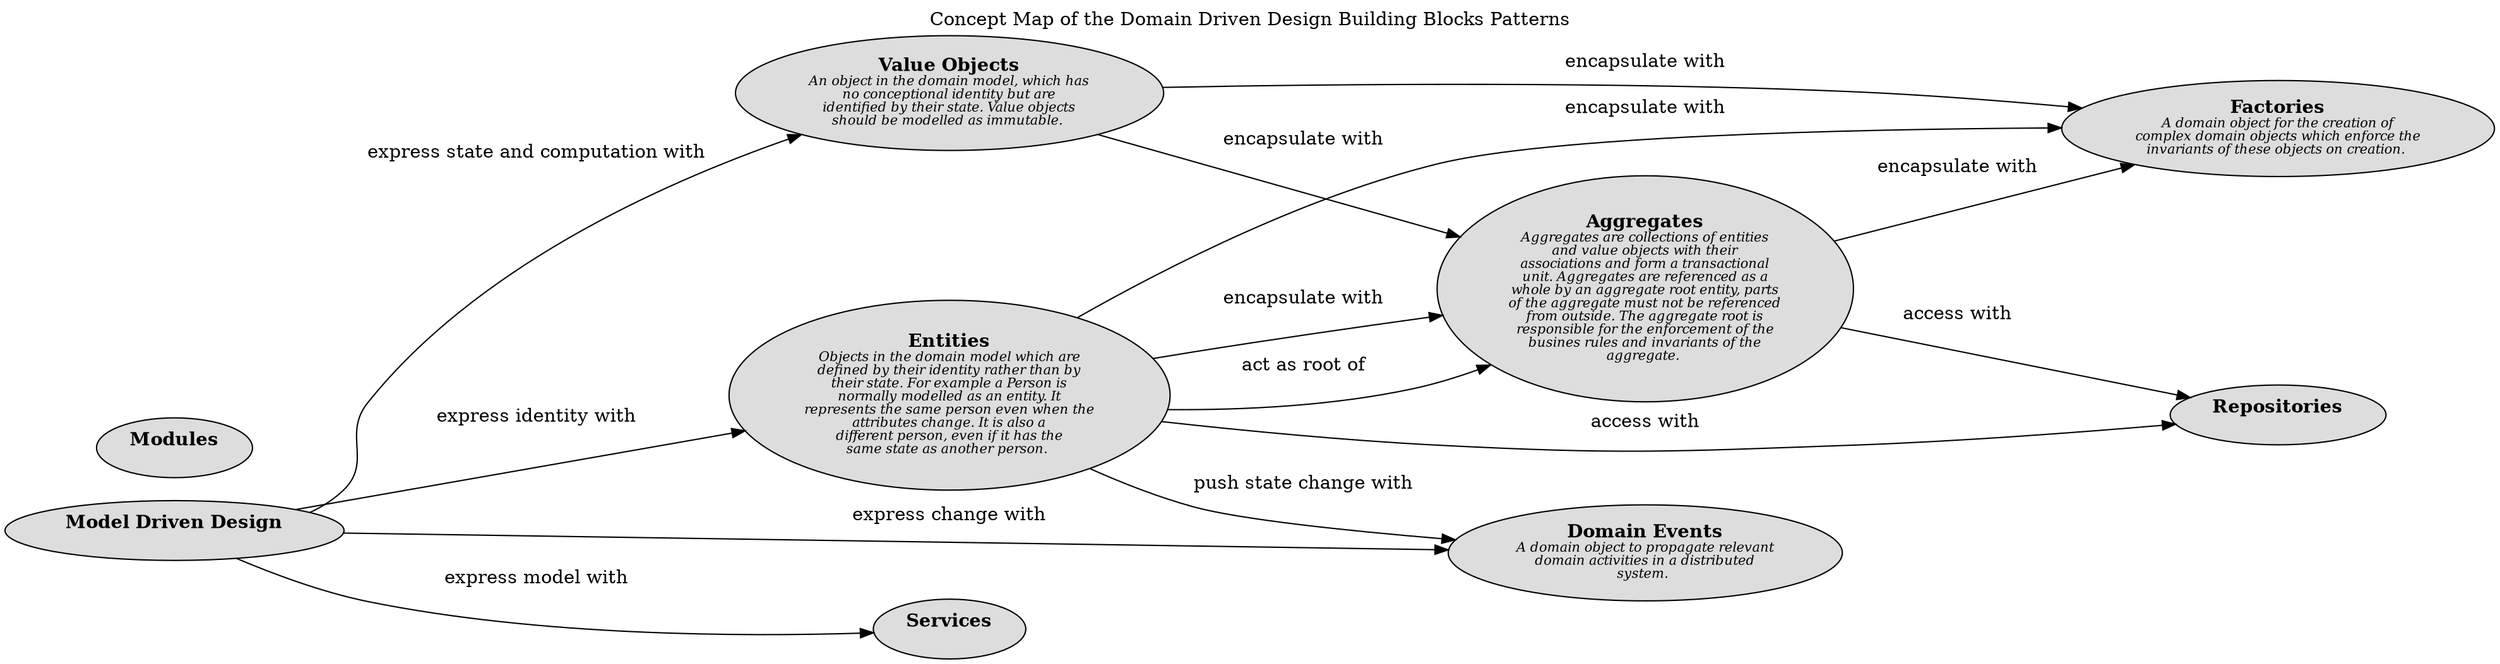 digraph "Concept Map of the Domain Driven Design Building Blocks Patterns" {
  labelloc= "t"
  label="Concept Map of the Domain Driven Design Building Blocks Patterns"
  rankdir="LR"

  layout=dot
software_development_domain_driven_design_building_blocks__c_value_objects [shape=ellipse style=filled fillcolor="#dddddd" label=<<B>Value Objects</B><BR/><FONT POINT-SIZE="10"><I>An object in the domain model, which has<BR/>no conceptional identity but are<BR/>identified by their state. Value objects<BR/>should be modelled as immutable. </I></FONT>>]
software_development_domain_driven_design_building_blocks__c_aggregates [shape=ellipse style=filled fillcolor="#dddddd" label=<<B>Aggregates</B><BR/><FONT POINT-SIZE="10"><I>Aggregates are collections of entities<BR/>and value objects with their<BR/>associations and form a transactional<BR/>unit. Aggregates are referenced as a<BR/>whole by an aggregate root entity, parts<BR/>of the aggregate must not be referenced<BR/>from outside. The aggregate root is<BR/>responsible for the enforcement of the<BR/>busines rules and invariants of the<BR/>aggregate. </I></FONT>>]
software_development_domain_driven_design_building_blocks__c_entities [shape=ellipse style=filled fillcolor="#dddddd" label=<<B>Entities</B><BR/><FONT POINT-SIZE="10"><I>Objects in the domain model which are<BR/>defined by their identity rather than by<BR/>their state. For example a Person is<BR/>normally modelled as an entity. It<BR/>represents the same person even when the<BR/>attributes change. It is also a<BR/>different person, even if it has the<BR/>same state as another person. </I></FONT>>]
software_development_domain_driven_design_building_blocks__c_repositories [shape=ellipse style=filled fillcolor="#dddddd" label=<<B>Repositories</B><BR/><FONT POINT-SIZE="10"><I> </I></FONT>>]
software_development_domain_driven_design__c_model_driven_design [shape=ellipse style=filled fillcolor="#dddddd" label=<<B>Model Driven Design</B><BR/><FONT POINT-SIZE="10"><I> </I></FONT>>]
software_development_domain_driven_design_building_blocks__c_factories [shape=ellipse style=filled fillcolor="#dddddd" label=<<B>Factories</B><BR/><FONT POINT-SIZE="10"><I>A domain object for the creation of<BR/>complex domain objects which enforce the<BR/>invariants of these objects on creation. </I></FONT>>]
software_development_domain_driven_design_building_blocks__c_services [shape=ellipse style=filled fillcolor="#dddddd" label=<<B>Services</B><BR/><FONT POINT-SIZE="10"><I> </I></FONT>>]
software_development_domain_driven_design_building_blocks__c_domain_events [shape=ellipse style=filled fillcolor="#dddddd" label=<<B>Domain Events</B><BR/><FONT POINT-SIZE="10"><I>A domain object to propagate relevant<BR/>domain activities in a distributed<BR/>system. </I></FONT>>]
software_development_domain_driven_design_building_blocks__c_modules [shape=ellipse style=filled fillcolor="#dddddd" label=<<B>Modules</B><BR/><FONT POINT-SIZE="10"><I> </I></FONT>>]
 
software_development_domain_driven_design_building_blocks__c_entities -> software_development_domain_driven_design_building_blocks__c_aggregates [label=<encapsulate with<BR/><FONT POINT-SIZE="10"><I> </I></FONT>>]
software_development_domain_driven_design_building_blocks__c_value_objects -> software_development_domain_driven_design_building_blocks__c_aggregates [label=<encapsulate with<BR/><FONT POINT-SIZE="10"><I> </I></FONT>>]
software_development_domain_driven_design_building_blocks__c_entities -> software_development_domain_driven_design_building_blocks__c_domain_events [label=<push state change with<BR/><FONT POINT-SIZE="10"><I> </I></FONT>>]
software_development_domain_driven_design_building_blocks__c_entities -> software_development_domain_driven_design_building_blocks__c_repositories [label=<access with<BR/><FONT POINT-SIZE="10"><I> </I></FONT>>]
software_development_domain_driven_design__c_model_driven_design -> software_development_domain_driven_design_building_blocks__c_entities [label=<express identity with<BR/><FONT POINT-SIZE="10"><I> </I></FONT>>]
software_development_domain_driven_design_building_blocks__c_aggregates -> software_development_domain_driven_design_building_blocks__c_repositories [label=<access with<BR/><FONT POINT-SIZE="10"><I> </I></FONT>>]
software_development_domain_driven_design_building_blocks__c_value_objects -> software_development_domain_driven_design_building_blocks__c_factories [label=<encapsulate with<BR/><FONT POINT-SIZE="10"><I> </I></FONT>>]
software_development_domain_driven_design_building_blocks__c_entities -> software_development_domain_driven_design_building_blocks__c_aggregates [label=<act as root of<BR/><FONT POINT-SIZE="10"><I> </I></FONT>>]
software_development_domain_driven_design__c_model_driven_design -> software_development_domain_driven_design_building_blocks__c_services [label=<express model with<BR/><FONT POINT-SIZE="10"><I> </I></FONT>>]
software_development_domain_driven_design__c_model_driven_design -> software_development_domain_driven_design_building_blocks__c_domain_events [label=<express change with<BR/><FONT POINT-SIZE="10"><I> </I></FONT>>]
software_development_domain_driven_design_building_blocks__c_entities -> software_development_domain_driven_design_building_blocks__c_factories [label=<encapsulate with<BR/><FONT POINT-SIZE="10"><I> </I></FONT>>]
software_development_domain_driven_design__c_model_driven_design -> software_development_domain_driven_design_building_blocks__c_value_objects [label=<express state and computation with<BR/><FONT POINT-SIZE="10"><I> </I></FONT>>]
software_development_domain_driven_design_building_blocks__c_aggregates -> software_development_domain_driven_design_building_blocks__c_factories [label=<encapsulate with<BR/><FONT POINT-SIZE="10"><I> </I></FONT>>]
 
}

// (generated by Overarch with template views/view.dot.cmb)
